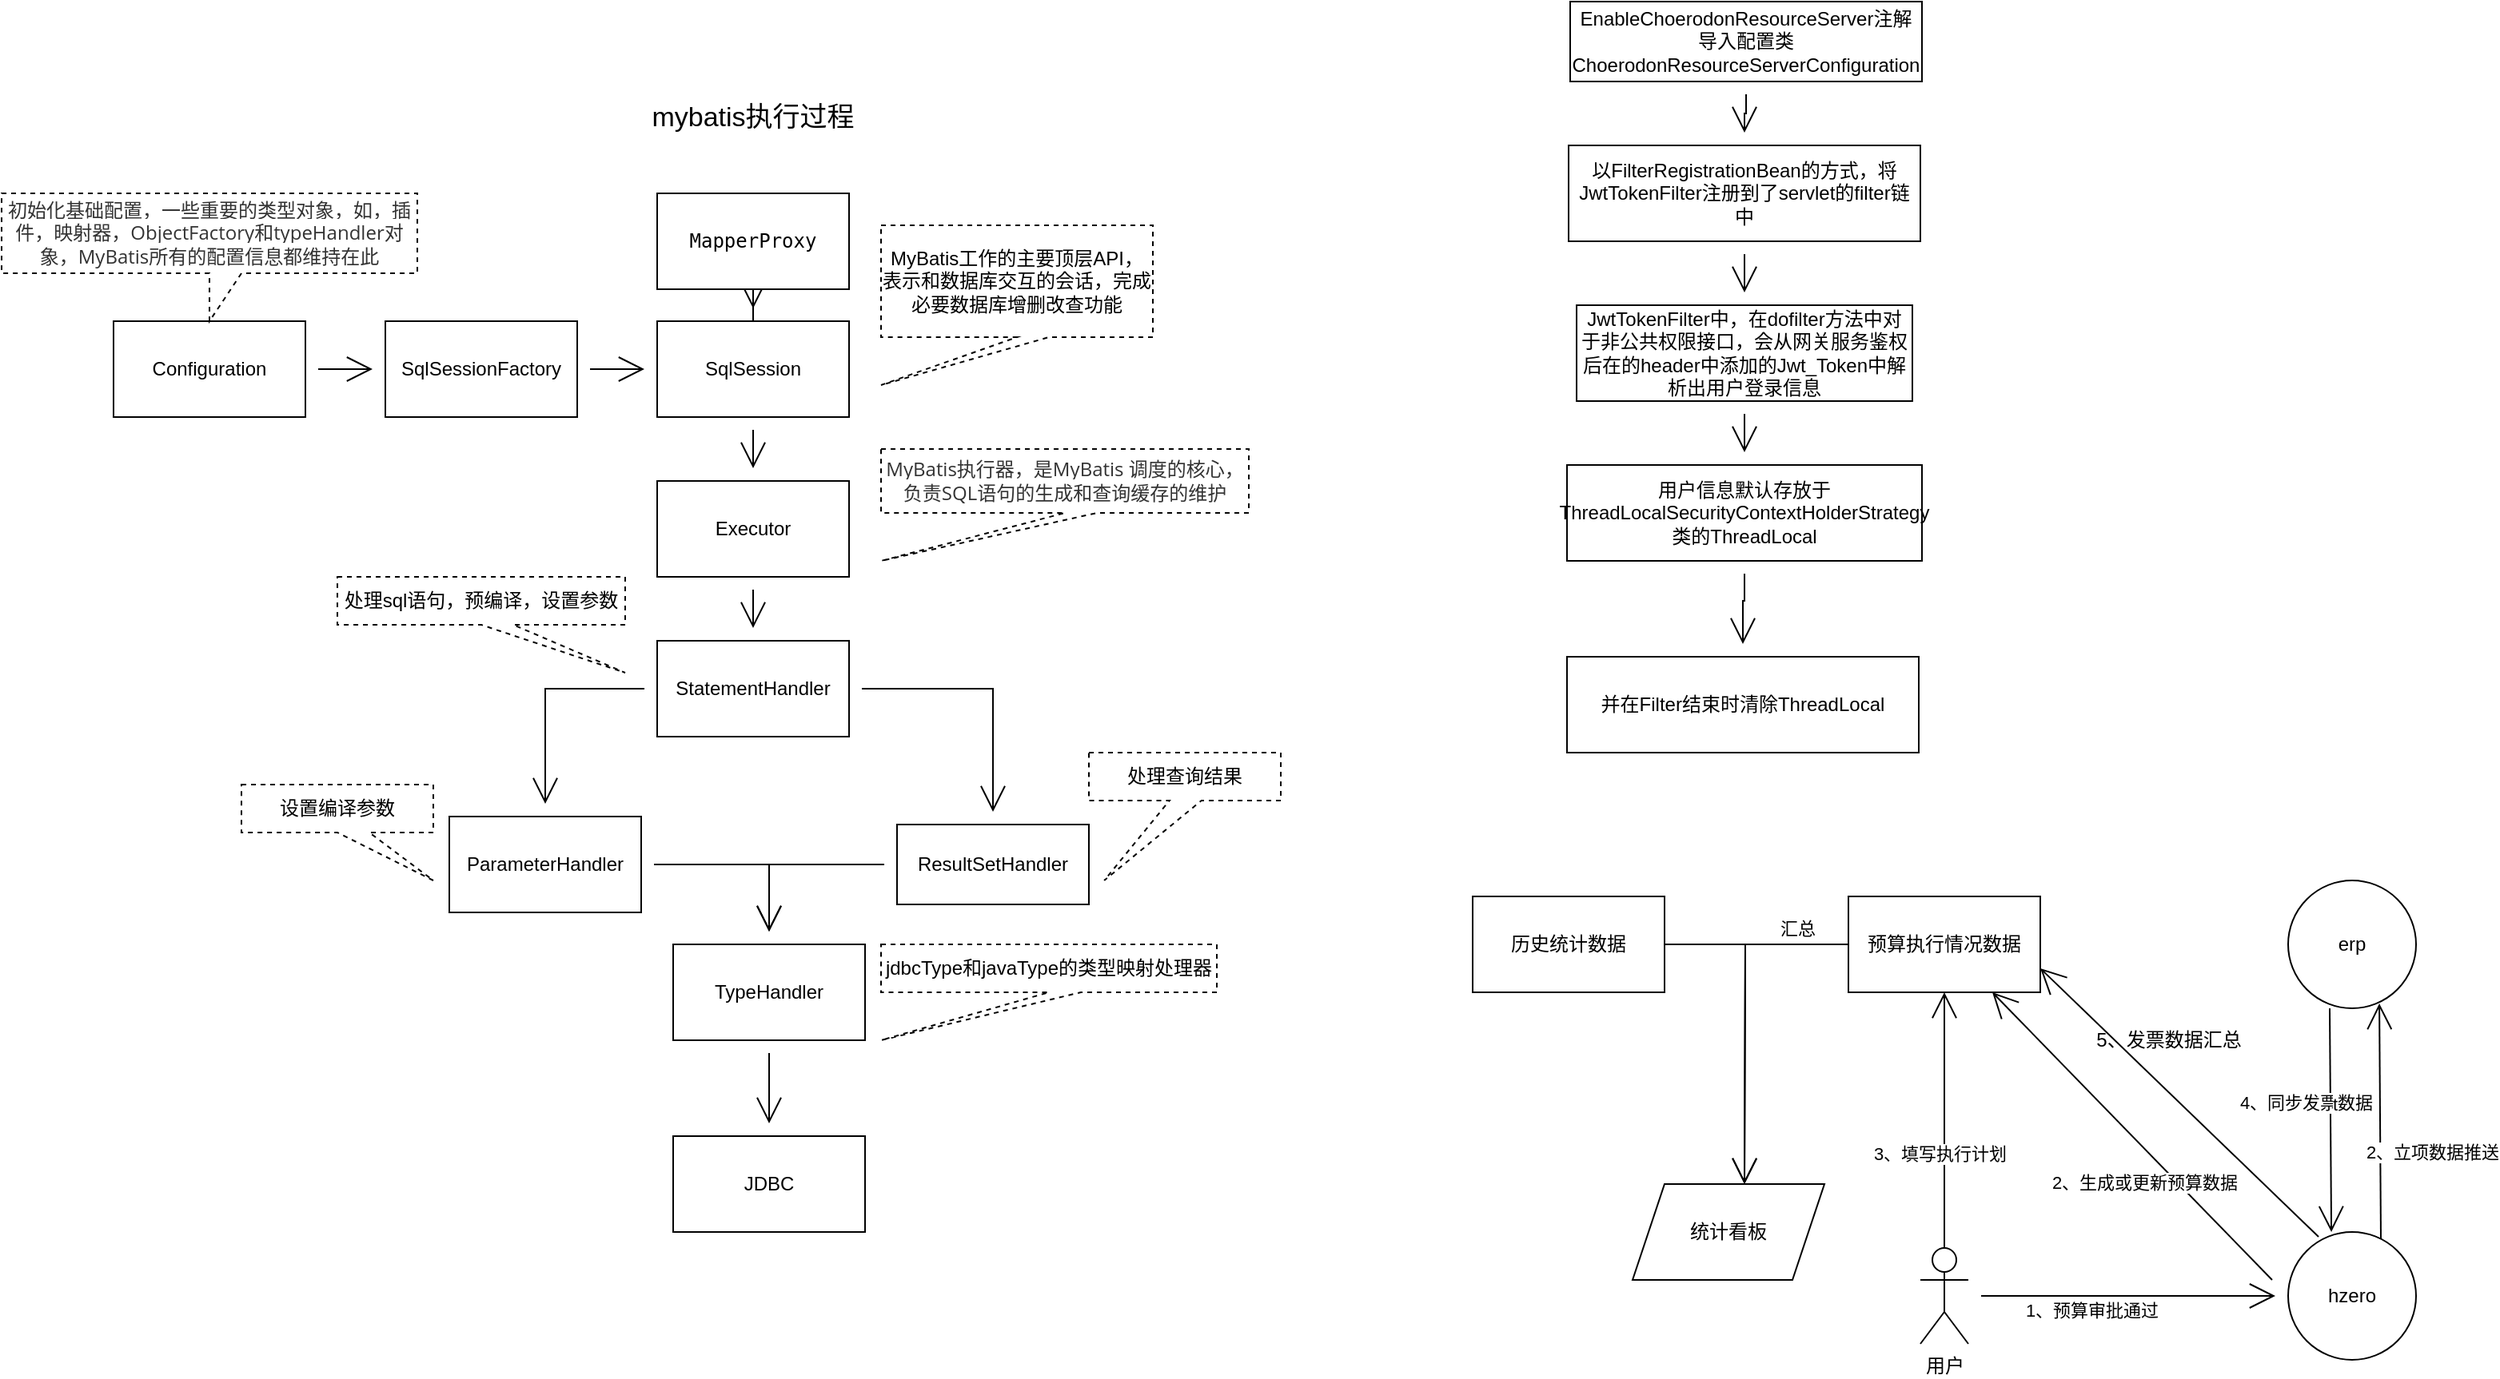 <mxfile version="15.3.5" type="github">
  <diagram id="kgpKYQtTHZ0yAKxKKP6v" name="Page-1">
    <mxGraphModel dx="3457" dy="1307" grid="1" gridSize="10" guides="1" tooltips="1" connect="1" arrows="1" fold="1" page="1" pageScale="1" pageWidth="850" pageHeight="1100" math="0" shadow="0">
      <root>
        <mxCell id="0" />
        <mxCell id="1" parent="0" />
        <mxCell id="n4GUqqw4Wcm9aqwPsjPT-46" style="edgeStyle=none;rounded=0;orthogonalLoop=1;jettySize=auto;html=1;entryX=0.338;entryY=0;entryDx=0;entryDy=0;entryPerimeter=0;endArrow=open;startSize=14;endSize=14;sourcePerimeterSpacing=8;targetPerimeterSpacing=8;exitX=0.325;exitY=1;exitDx=0;exitDy=0;exitPerimeter=0;" edge="1" parent="1" source="n4GUqqw4Wcm9aqwPsjPT-49" target="n4GUqqw4Wcm9aqwPsjPT-55">
          <mxGeometry relative="1" as="geometry" />
        </mxCell>
        <mxCell id="n4GUqqw4Wcm9aqwPsjPT-47" value="4、同步发票数据" style="edgeLabel;html=1;align=center;verticalAlign=middle;resizable=0;points=[];" vertex="1" connectable="0" parent="n4GUqqw4Wcm9aqwPsjPT-46">
          <mxGeometry x="-0.155" y="2" relative="1" as="geometry">
            <mxPoint x="-18" as="offset" />
          </mxGeometry>
        </mxCell>
        <mxCell id="n4GUqqw4Wcm9aqwPsjPT-48" value="t" style="edgeLabel;html=1;align=center;verticalAlign=middle;resizable=0;points=[];" vertex="1" connectable="0" parent="n4GUqqw4Wcm9aqwPsjPT-46">
          <mxGeometry x="-0.149" y="2" relative="1" as="geometry">
            <mxPoint as="offset" />
          </mxGeometry>
        </mxCell>
        <mxCell id="n4GUqqw4Wcm9aqwPsjPT-49" value="erp" style="ellipse;whiteSpace=wrap;html=1;aspect=fixed;hachureGap=4;pointerEvents=0;" vertex="1" parent="1">
          <mxGeometry x="630" y="920" width="80" height="80" as="geometry" />
        </mxCell>
        <mxCell id="n4GUqqw4Wcm9aqwPsjPT-50" value="" style="rounded=0;orthogonalLoop=1;jettySize=auto;html=1;endArrow=open;startSize=14;endSize=14;sourcePerimeterSpacing=8;targetPerimeterSpacing=8;entryX=0.713;entryY=0.963;entryDx=0;entryDy=0;exitX=0.725;exitY=0.063;exitDx=0;exitDy=0;exitPerimeter=0;entryPerimeter=0;" edge="1" parent="1" source="n4GUqqw4Wcm9aqwPsjPT-55" target="n4GUqqw4Wcm9aqwPsjPT-49">
          <mxGeometry relative="1" as="geometry">
            <mxPoint x="698" y="1150" as="sourcePoint" />
          </mxGeometry>
        </mxCell>
        <mxCell id="n4GUqqw4Wcm9aqwPsjPT-51" value="2、立项数据推送" style="edgeLabel;html=1;align=center;verticalAlign=middle;resizable=0;points=[];" vertex="1" connectable="0" parent="n4GUqqw4Wcm9aqwPsjPT-50">
          <mxGeometry x="-0.255" y="-4" relative="1" as="geometry">
            <mxPoint x="28" as="offset" />
          </mxGeometry>
        </mxCell>
        <mxCell id="n4GUqqw4Wcm9aqwPsjPT-52" style="rounded=0;orthogonalLoop=1;jettySize=auto;html=1;endArrow=open;startSize=14;endSize=14;sourcePerimeterSpacing=8;targetPerimeterSpacing=8;entryX=0.75;entryY=1;entryDx=0;entryDy=0;" edge="1" parent="1" target="n4GUqqw4Wcm9aqwPsjPT-61">
          <mxGeometry relative="1" as="geometry">
            <mxPoint x="620" y="1170" as="sourcePoint" />
          </mxGeometry>
        </mxCell>
        <mxCell id="n4GUqqw4Wcm9aqwPsjPT-53" value="2、生成或更新预算数据" style="edgeLabel;html=1;align=center;verticalAlign=middle;resizable=0;points=[];" vertex="1" connectable="0" parent="n4GUqqw4Wcm9aqwPsjPT-52">
          <mxGeometry x="-0.185" y="1" relative="1" as="geometry">
            <mxPoint x="-8" y="12" as="offset" />
          </mxGeometry>
        </mxCell>
        <mxCell id="n4GUqqw4Wcm9aqwPsjPT-54" style="edgeStyle=none;rounded=0;orthogonalLoop=1;jettySize=auto;html=1;endArrow=open;startSize=14;endSize=14;sourcePerimeterSpacing=8;targetPerimeterSpacing=8;exitX=0.238;exitY=0.038;exitDx=0;exitDy=0;exitPerimeter=0;entryX=1;entryY=0.75;entryDx=0;entryDy=0;" edge="1" parent="1" source="n4GUqqw4Wcm9aqwPsjPT-55" target="n4GUqqw4Wcm9aqwPsjPT-61">
          <mxGeometry relative="1" as="geometry">
            <mxPoint x="470" y="960" as="targetPoint" />
          </mxGeometry>
        </mxCell>
        <mxCell id="n4GUqqw4Wcm9aqwPsjPT-55" value="hzero" style="ellipse;whiteSpace=wrap;html=1;aspect=fixed;hachureGap=4;pointerEvents=0;" vertex="1" parent="1">
          <mxGeometry x="630" y="1140" width="80" height="80" as="geometry" />
        </mxCell>
        <mxCell id="n4GUqqw4Wcm9aqwPsjPT-56" style="edgeStyle=orthogonalEdgeStyle;rounded=0;orthogonalLoop=1;jettySize=auto;html=1;endArrow=open;startSize=14;endSize=14;sourcePerimeterSpacing=8;targetPerimeterSpacing=8;" edge="1" parent="1" source="n4GUqqw4Wcm9aqwPsjPT-60" target="n4GUqqw4Wcm9aqwPsjPT-55">
          <mxGeometry relative="1" as="geometry" />
        </mxCell>
        <mxCell id="n4GUqqw4Wcm9aqwPsjPT-57" value="1、预算审批通过" style="edgeLabel;html=1;align=center;verticalAlign=middle;resizable=0;points=[];" vertex="1" connectable="0" parent="n4GUqqw4Wcm9aqwPsjPT-56">
          <mxGeometry x="-0.25" relative="1" as="geometry">
            <mxPoint y="9" as="offset" />
          </mxGeometry>
        </mxCell>
        <mxCell id="n4GUqqw4Wcm9aqwPsjPT-58" style="edgeStyle=none;rounded=0;orthogonalLoop=1;jettySize=auto;html=1;exitX=0.5;exitY=0;exitDx=0;exitDy=0;exitPerimeter=0;endArrow=open;startSize=14;endSize=14;sourcePerimeterSpacing=8;targetPerimeterSpacing=8;entryX=0.5;entryY=1;entryDx=0;entryDy=0;" edge="1" parent="1" source="n4GUqqw4Wcm9aqwPsjPT-60" target="n4GUqqw4Wcm9aqwPsjPT-61">
          <mxGeometry relative="1" as="geometry">
            <Array as="points" />
          </mxGeometry>
        </mxCell>
        <mxCell id="n4GUqqw4Wcm9aqwPsjPT-59" value="3、填写执行计划" style="edgeLabel;html=1;align=center;verticalAlign=middle;resizable=0;points=[];" vertex="1" connectable="0" parent="n4GUqqw4Wcm9aqwPsjPT-58">
          <mxGeometry x="-0.264" y="1" relative="1" as="geometry">
            <mxPoint x="-2" as="offset" />
          </mxGeometry>
        </mxCell>
        <mxCell id="n4GUqqw4Wcm9aqwPsjPT-60" value="用户" style="shape=umlActor;verticalLabelPosition=bottom;verticalAlign=top;html=1;outlineConnect=0;hachureGap=4;pointerEvents=0;" vertex="1" parent="1">
          <mxGeometry x="400" y="1150" width="30" height="60" as="geometry" />
        </mxCell>
        <mxCell id="n4GUqqw4Wcm9aqwPsjPT-69" value="汇总" style="edgeStyle=orthogonalEdgeStyle;rounded=0;orthogonalLoop=1;jettySize=auto;html=1;entryX=0.5;entryY=0;entryDx=0;entryDy=0;endArrow=open;startSize=14;endSize=14;sourcePerimeterSpacing=8;targetPerimeterSpacing=8;exitX=0;exitY=0.5;exitDx=0;exitDy=0;" edge="1" parent="1" source="n4GUqqw4Wcm9aqwPsjPT-61">
          <mxGeometry x="-0.697" y="-10" relative="1" as="geometry">
            <mxPoint x="290" y="1110" as="targetPoint" />
            <mxPoint as="offset" />
          </mxGeometry>
        </mxCell>
        <mxCell id="n4GUqqw4Wcm9aqwPsjPT-61" value="预算执行情况数据" style="rounded=0;whiteSpace=wrap;html=1;hachureGap=4;pointerEvents=0;" vertex="1" parent="1">
          <mxGeometry x="355" y="930" width="120" height="60" as="geometry" />
        </mxCell>
        <mxCell id="n4GUqqw4Wcm9aqwPsjPT-62" value="5、发票数据汇总" style="text;html=1;align=center;verticalAlign=middle;resizable=0;points=[];autosize=1;strokeColor=none;fillColor=none;" vertex="1" parent="1">
          <mxGeometry x="500" y="1010" width="110" height="20" as="geometry" />
        </mxCell>
        <mxCell id="n4GUqqw4Wcm9aqwPsjPT-68" style="edgeStyle=orthogonalEdgeStyle;rounded=0;orthogonalLoop=1;jettySize=auto;html=1;exitX=1;exitY=0.5;exitDx=0;exitDy=0;endArrow=open;startSize=14;endSize=14;sourcePerimeterSpacing=8;targetPerimeterSpacing=8;entryX=0.5;entryY=0;entryDx=0;entryDy=0;" edge="1" parent="1" source="n4GUqqw4Wcm9aqwPsjPT-64">
          <mxGeometry relative="1" as="geometry">
            <mxPoint x="290" y="1110" as="targetPoint" />
          </mxGeometry>
        </mxCell>
        <mxCell id="n4GUqqw4Wcm9aqwPsjPT-64" value="历史统计数据" style="rounded=0;whiteSpace=wrap;html=1;hachureGap=4;pointerEvents=0;" vertex="1" parent="1">
          <mxGeometry x="120" y="930" width="120" height="60" as="geometry" />
        </mxCell>
        <mxCell id="n4GUqqw4Wcm9aqwPsjPT-71" value="统计看板" style="shape=parallelogram;perimeter=parallelogramPerimeter;whiteSpace=wrap;html=1;fixedSize=1;hachureGap=4;pointerEvents=0;" vertex="1" parent="1">
          <mxGeometry x="220" y="1110" width="120" height="60" as="geometry" />
        </mxCell>
        <mxCell id="n4GUqqw4Wcm9aqwPsjPT-75" value="" style="edgeStyle=orthogonalEdgeStyle;rounded=0;orthogonalLoop=1;jettySize=auto;html=1;endArrow=open;startSize=14;endSize=14;sourcePerimeterSpacing=8;targetPerimeterSpacing=8;" edge="1" parent="1" source="n4GUqqw4Wcm9aqwPsjPT-72" target="n4GUqqw4Wcm9aqwPsjPT-74">
          <mxGeometry relative="1" as="geometry" />
        </mxCell>
        <mxCell id="n4GUqqw4Wcm9aqwPsjPT-72" value="EnableChoerodonResourceServer注解导入配置类ChoerodonResourceServerConfiguration" style="rounded=0;whiteSpace=wrap;html=1;hachureGap=4;pointerEvents=0;" vertex="1" parent="1">
          <mxGeometry x="181" y="370" width="220" height="50" as="geometry" />
        </mxCell>
        <mxCell id="n4GUqqw4Wcm9aqwPsjPT-77" value="" style="edgeStyle=orthogonalEdgeStyle;rounded=0;orthogonalLoop=1;jettySize=auto;html=1;endArrow=open;startSize=14;endSize=14;sourcePerimeterSpacing=8;targetPerimeterSpacing=8;" edge="1" parent="1" source="n4GUqqw4Wcm9aqwPsjPT-74" target="n4GUqqw4Wcm9aqwPsjPT-76">
          <mxGeometry relative="1" as="geometry" />
        </mxCell>
        <mxCell id="n4GUqqw4Wcm9aqwPsjPT-74" value="以FilterRegistrationBean的方式，将JwtTokenFilter注册到了servlet的filter链中" style="whiteSpace=wrap;html=1;rounded=0;hachureGap=4;" vertex="1" parent="1">
          <mxGeometry x="180" y="460" width="220" height="60" as="geometry" />
        </mxCell>
        <mxCell id="n4GUqqw4Wcm9aqwPsjPT-79" value="" style="edgeStyle=orthogonalEdgeStyle;rounded=0;orthogonalLoop=1;jettySize=auto;html=1;endArrow=open;startSize=14;endSize=14;sourcePerimeterSpacing=8;targetPerimeterSpacing=8;" edge="1" parent="1" source="n4GUqqw4Wcm9aqwPsjPT-76" target="n4GUqqw4Wcm9aqwPsjPT-78">
          <mxGeometry relative="1" as="geometry" />
        </mxCell>
        <mxCell id="n4GUqqw4Wcm9aqwPsjPT-76" value="JwtTokenFilter中，在dofilter方法中对于非公共权限接口，会从网关服务鉴权后在的header中添加的Jwt_Token中解析出用户登录信息" style="whiteSpace=wrap;html=1;rounded=0;hachureGap=4;" vertex="1" parent="1">
          <mxGeometry x="185" y="560" width="210" height="60" as="geometry" />
        </mxCell>
        <mxCell id="n4GUqqw4Wcm9aqwPsjPT-81" value="" style="edgeStyle=orthogonalEdgeStyle;rounded=0;orthogonalLoop=1;jettySize=auto;html=1;endArrow=open;startSize=14;endSize=14;sourcePerimeterSpacing=8;targetPerimeterSpacing=8;" edge="1" parent="1" source="n4GUqqw4Wcm9aqwPsjPT-78" target="n4GUqqw4Wcm9aqwPsjPT-80">
          <mxGeometry relative="1" as="geometry" />
        </mxCell>
        <mxCell id="n4GUqqw4Wcm9aqwPsjPT-78" value="用户信息默认存放于ThreadLocalSecurityContextHolderStrategy类的ThreadLocal" style="whiteSpace=wrap;html=1;rounded=0;hachureGap=4;" vertex="1" parent="1">
          <mxGeometry x="179" y="660" width="222" height="60" as="geometry" />
        </mxCell>
        <mxCell id="n4GUqqw4Wcm9aqwPsjPT-80" value="并在Filter结束时清除ThreadLocal" style="whiteSpace=wrap;html=1;rounded=0;hachureGap=4;" vertex="1" parent="1">
          <mxGeometry x="179" y="780" width="220" height="60" as="geometry" />
        </mxCell>
        <mxCell id="n4GUqqw4Wcm9aqwPsjPT-84" value="" style="edgeStyle=orthogonalEdgeStyle;rounded=0;orthogonalLoop=1;jettySize=auto;html=1;endArrow=open;startSize=14;endSize=14;sourcePerimeterSpacing=8;targetPerimeterSpacing=8;" edge="1" parent="1" source="n4GUqqw4Wcm9aqwPsjPT-82" target="n4GUqqw4Wcm9aqwPsjPT-85">
          <mxGeometry relative="1" as="geometry" />
        </mxCell>
        <mxCell id="n4GUqqw4Wcm9aqwPsjPT-82" value="&lt;pre class=&quot;prettyprint&quot;&gt;&lt;code class=&quot;prism language-java has-numbering&quot;&gt;&lt;span class=&quot;token punctuation&quot;&gt;&lt;/span&gt;&lt;span class=&quot;token class-name&quot;&gt;MapperProxy&lt;/span&gt;&lt;span class=&quot;token generics&quot;&gt;&lt;span class=&quot;token punctuation&quot;&gt;&lt;/span&gt;&lt;/span&gt;&lt;/code&gt;&lt;/pre&gt;" style="rounded=0;whiteSpace=wrap;html=1;hachureGap=4;pointerEvents=0;" vertex="1" parent="1">
          <mxGeometry x="-390" y="490" width="120" height="60" as="geometry" />
        </mxCell>
        <mxCell id="n4GUqqw4Wcm9aqwPsjPT-86" value="" style="edgeStyle=orthogonalEdgeStyle;rounded=0;orthogonalLoop=1;jettySize=auto;html=1;endArrow=open;startSize=14;endSize=14;sourcePerimeterSpacing=8;targetPerimeterSpacing=8;" edge="1" parent="1" source="n4GUqqw4Wcm9aqwPsjPT-83" target="n4GUqqw4Wcm9aqwPsjPT-85">
          <mxGeometry relative="1" as="geometry" />
        </mxCell>
        <mxCell id="n4GUqqw4Wcm9aqwPsjPT-83" value="SqlSessionFactory" style="rounded=0;whiteSpace=wrap;html=1;hachureGap=4;pointerEvents=0;" vertex="1" parent="1">
          <mxGeometry x="-560" y="570" width="120" height="60" as="geometry" />
        </mxCell>
        <mxCell id="n4GUqqw4Wcm9aqwPsjPT-88" value="" style="edgeStyle=orthogonalEdgeStyle;rounded=0;orthogonalLoop=1;jettySize=auto;html=1;endArrow=open;startSize=14;endSize=14;sourcePerimeterSpacing=8;targetPerimeterSpacing=8;" edge="1" parent="1" source="n4GUqqw4Wcm9aqwPsjPT-85" target="n4GUqqw4Wcm9aqwPsjPT-87">
          <mxGeometry relative="1" as="geometry" />
        </mxCell>
        <mxCell id="n4GUqqw4Wcm9aqwPsjPT-85" value="SqlSession" style="rounded=0;whiteSpace=wrap;html=1;hachureGap=4;pointerEvents=0;" vertex="1" parent="1">
          <mxGeometry x="-390" y="570" width="120" height="60" as="geometry" />
        </mxCell>
        <mxCell id="n4GUqqw4Wcm9aqwPsjPT-93" value="" style="edgeStyle=orthogonalEdgeStyle;rounded=0;orthogonalLoop=1;jettySize=auto;html=1;endArrow=open;startSize=14;endSize=14;sourcePerimeterSpacing=8;targetPerimeterSpacing=8;" edge="1" parent="1" source="n4GUqqw4Wcm9aqwPsjPT-87" target="n4GUqqw4Wcm9aqwPsjPT-92">
          <mxGeometry relative="1" as="geometry" />
        </mxCell>
        <mxCell id="n4GUqqw4Wcm9aqwPsjPT-87" value="Executor" style="whiteSpace=wrap;html=1;rounded=0;hachureGap=4;" vertex="1" parent="1">
          <mxGeometry x="-390" y="670" width="120" height="60" as="geometry" />
        </mxCell>
        <mxCell id="n4GUqqw4Wcm9aqwPsjPT-91" value="" style="edgeStyle=orthogonalEdgeStyle;rounded=0;orthogonalLoop=1;jettySize=auto;html=1;endArrow=open;startSize=14;endSize=14;sourcePerimeterSpacing=8;targetPerimeterSpacing=8;" edge="1" parent="1" source="n4GUqqw4Wcm9aqwPsjPT-89" target="n4GUqqw4Wcm9aqwPsjPT-83">
          <mxGeometry relative="1" as="geometry" />
        </mxCell>
        <mxCell id="n4GUqqw4Wcm9aqwPsjPT-89" value="Configuration" style="whiteSpace=wrap;html=1;rounded=0;hachureGap=4;" vertex="1" parent="1">
          <mxGeometry x="-730" y="570" width="120" height="60" as="geometry" />
        </mxCell>
        <mxCell id="n4GUqqw4Wcm9aqwPsjPT-95" value="" style="edgeStyle=orthogonalEdgeStyle;rounded=0;orthogonalLoop=1;jettySize=auto;html=1;endArrow=open;startSize=14;endSize=14;sourcePerimeterSpacing=8;targetPerimeterSpacing=8;" edge="1" parent="1" source="n4GUqqw4Wcm9aqwPsjPT-92" target="n4GUqqw4Wcm9aqwPsjPT-94">
          <mxGeometry relative="1" as="geometry" />
        </mxCell>
        <mxCell id="n4GUqqw4Wcm9aqwPsjPT-97" value="" style="edgeStyle=orthogonalEdgeStyle;rounded=0;orthogonalLoop=1;jettySize=auto;html=1;endArrow=open;startSize=14;endSize=14;sourcePerimeterSpacing=8;targetPerimeterSpacing=8;" edge="1" parent="1" source="n4GUqqw4Wcm9aqwPsjPT-92" target="n4GUqqw4Wcm9aqwPsjPT-96">
          <mxGeometry relative="1" as="geometry" />
        </mxCell>
        <mxCell id="n4GUqqw4Wcm9aqwPsjPT-92" value="StatementHandler" style="whiteSpace=wrap;html=1;rounded=0;hachureGap=4;" vertex="1" parent="1">
          <mxGeometry x="-390" y="770" width="120" height="60" as="geometry" />
        </mxCell>
        <mxCell id="n4GUqqw4Wcm9aqwPsjPT-99" value="" style="edgeStyle=orthogonalEdgeStyle;rounded=0;orthogonalLoop=1;jettySize=auto;html=1;endArrow=open;startSize=14;endSize=14;sourcePerimeterSpacing=8;targetPerimeterSpacing=8;" edge="1" parent="1" source="n4GUqqw4Wcm9aqwPsjPT-94" target="n4GUqqw4Wcm9aqwPsjPT-98">
          <mxGeometry relative="1" as="geometry" />
        </mxCell>
        <mxCell id="n4GUqqw4Wcm9aqwPsjPT-94" value="ParameterHandler" style="whiteSpace=wrap;html=1;rounded=0;hachureGap=4;" vertex="1" parent="1">
          <mxGeometry x="-520" y="880" width="120" height="60" as="geometry" />
        </mxCell>
        <mxCell id="n4GUqqw4Wcm9aqwPsjPT-100" style="edgeStyle=orthogonalEdgeStyle;rounded=0;orthogonalLoop=1;jettySize=auto;html=1;endArrow=open;startSize=14;endSize=14;sourcePerimeterSpacing=8;targetPerimeterSpacing=8;" edge="1" parent="1" source="n4GUqqw4Wcm9aqwPsjPT-96" target="n4GUqqw4Wcm9aqwPsjPT-98">
          <mxGeometry relative="1" as="geometry" />
        </mxCell>
        <mxCell id="n4GUqqw4Wcm9aqwPsjPT-96" value="ResultSetHandler" style="whiteSpace=wrap;html=1;rounded=0;hachureGap=4;" vertex="1" parent="1">
          <mxGeometry x="-240" y="885" width="120" height="50" as="geometry" />
        </mxCell>
        <mxCell id="n4GUqqw4Wcm9aqwPsjPT-102" value="" style="edgeStyle=orthogonalEdgeStyle;rounded=0;orthogonalLoop=1;jettySize=auto;html=1;endArrow=open;startSize=14;endSize=14;sourcePerimeterSpacing=8;targetPerimeterSpacing=8;" edge="1" parent="1" source="n4GUqqw4Wcm9aqwPsjPT-98" target="n4GUqqw4Wcm9aqwPsjPT-101">
          <mxGeometry relative="1" as="geometry" />
        </mxCell>
        <mxCell id="n4GUqqw4Wcm9aqwPsjPT-98" value="TypeHandler" style="whiteSpace=wrap;html=1;rounded=0;hachureGap=4;" vertex="1" parent="1">
          <mxGeometry x="-380" y="960" width="120" height="60" as="geometry" />
        </mxCell>
        <mxCell id="n4GUqqw4Wcm9aqwPsjPT-101" value="JDBC" style="whiteSpace=wrap;html=1;rounded=0;hachureGap=4;" vertex="1" parent="1">
          <mxGeometry x="-380" y="1080" width="120" height="60" as="geometry" />
        </mxCell>
        <mxCell id="n4GUqqw4Wcm9aqwPsjPT-103" value="&lt;font style=&quot;font-size: 12px&quot;&gt;&lt;span style=&quot;color: rgb(51 , 51 , 51) ; font-family: &amp;#34;open sans&amp;#34; , &amp;#34;clear sans&amp;#34; , &amp;#34;helvetica neue&amp;#34; , &amp;#34;helvetica&amp;#34; , &amp;#34;arial&amp;#34; , &amp;#34;segoe ui emoji&amp;#34; , sans-serif ; font-style: normal ; font-weight: 400 ; letter-spacing: normal ; text-align: left ; text-indent: 0px ; text-transform: none ; word-spacing: 0px ; background-color: rgb(255 , 255 , 255) ; display: inline ; float: none&quot;&gt;初始化基础配置，一些重要的类型对象，如，插件，映射器，ObjectFactory和typeHandler对象，MyBatis所有的配置信息都维持在此&lt;/span&gt;&lt;/font&gt;" style="shape=callout;whiteSpace=wrap;html=1;perimeter=calloutPerimeter;hachureGap=4;pointerEvents=0;dashed=1;" vertex="1" parent="1">
          <mxGeometry x="-800" y="490" width="260" height="80" as="geometry" />
        </mxCell>
        <mxCell id="n4GUqqw4Wcm9aqwPsjPT-104" value="MyBatis工作的主要顶层API，表示和数据库交互的会话，完成必要数据库增删改查功能" style="shape=callout;whiteSpace=wrap;html=1;perimeter=calloutPerimeter;hachureGap=4;pointerEvents=0;rotation=0;position2=0;dashed=1;" vertex="1" parent="1">
          <mxGeometry x="-250" y="510" width="170" height="100" as="geometry" />
        </mxCell>
        <mxCell id="n4GUqqw4Wcm9aqwPsjPT-106" value="&lt;font style=&quot;font-size: 12px&quot;&gt;&lt;span style=&quot;color: rgb(51 , 51 , 51) ; font-family: &amp;#34;open sans&amp;#34; , &amp;#34;clear sans&amp;#34; , &amp;#34;helvetica neue&amp;#34; , &amp;#34;helvetica&amp;#34; , &amp;#34;arial&amp;#34; , &amp;#34;segoe ui emoji&amp;#34; , sans-serif ; font-style: normal ; font-weight: 400 ; letter-spacing: normal ; text-align: left ; text-indent: 0px ; text-transform: none ; word-spacing: 0px ; background-color: rgb(255 , 255 , 255) ; display: inline ; float: none&quot;&gt;MyBatis执行器，是MyBatis 调度的核心，负责SQL语句的生成和查询缓存的维护&lt;/span&gt;&lt;/font&gt;" style="shape=callout;whiteSpace=wrap;html=1;perimeter=calloutPerimeter;dashed=1;hachureGap=4;pointerEvents=0;position2=0;" vertex="1" parent="1">
          <mxGeometry x="-250" y="650" width="230" height="70" as="geometry" />
        </mxCell>
        <mxCell id="n4GUqqw4Wcm9aqwPsjPT-107" value="处理sql语句，预编译，设置参数" style="shape=callout;whiteSpace=wrap;html=1;perimeter=calloutPerimeter;dashed=1;hachureGap=4;pointerEvents=0;position2=1;" vertex="1" parent="1">
          <mxGeometry x="-590" y="730" width="180" height="60" as="geometry" />
        </mxCell>
        <mxCell id="n4GUqqw4Wcm9aqwPsjPT-108" value="设置编译参数" style="shape=callout;whiteSpace=wrap;html=1;perimeter=calloutPerimeter;dashed=1;hachureGap=4;pointerEvents=0;position2=1;" vertex="1" parent="1">
          <mxGeometry x="-650" y="860" width="120" height="60" as="geometry" />
        </mxCell>
        <mxCell id="n4GUqqw4Wcm9aqwPsjPT-109" value="处理查询结果" style="shape=callout;whiteSpace=wrap;html=1;perimeter=calloutPerimeter;dashed=1;hachureGap=4;pointerEvents=0;position2=0.08;size=50;position=0.42;" vertex="1" parent="1">
          <mxGeometry x="-120" y="840" width="120" height="80" as="geometry" />
        </mxCell>
        <mxCell id="n4GUqqw4Wcm9aqwPsjPT-110" value="jdbcType和javaType的类型映射处理器" style="shape=callout;whiteSpace=wrap;html=1;perimeter=calloutPerimeter;dashed=1;hachureGap=4;pointerEvents=0;position2=0;" vertex="1" parent="1">
          <mxGeometry x="-250" y="960" width="210" height="60" as="geometry" />
        </mxCell>
        <mxCell id="n4GUqqw4Wcm9aqwPsjPT-111" value="&lt;font style=&quot;font-size: 17px&quot;&gt;mybatis执行过程&lt;/font&gt;" style="text;html=1;strokeColor=none;fillColor=none;align=center;verticalAlign=middle;whiteSpace=wrap;rounded=0;dashed=1;hachureGap=4;pointerEvents=0;" vertex="1" parent="1">
          <mxGeometry x="-430" y="420" width="200" height="45" as="geometry" />
        </mxCell>
      </root>
    </mxGraphModel>
  </diagram>
</mxfile>
